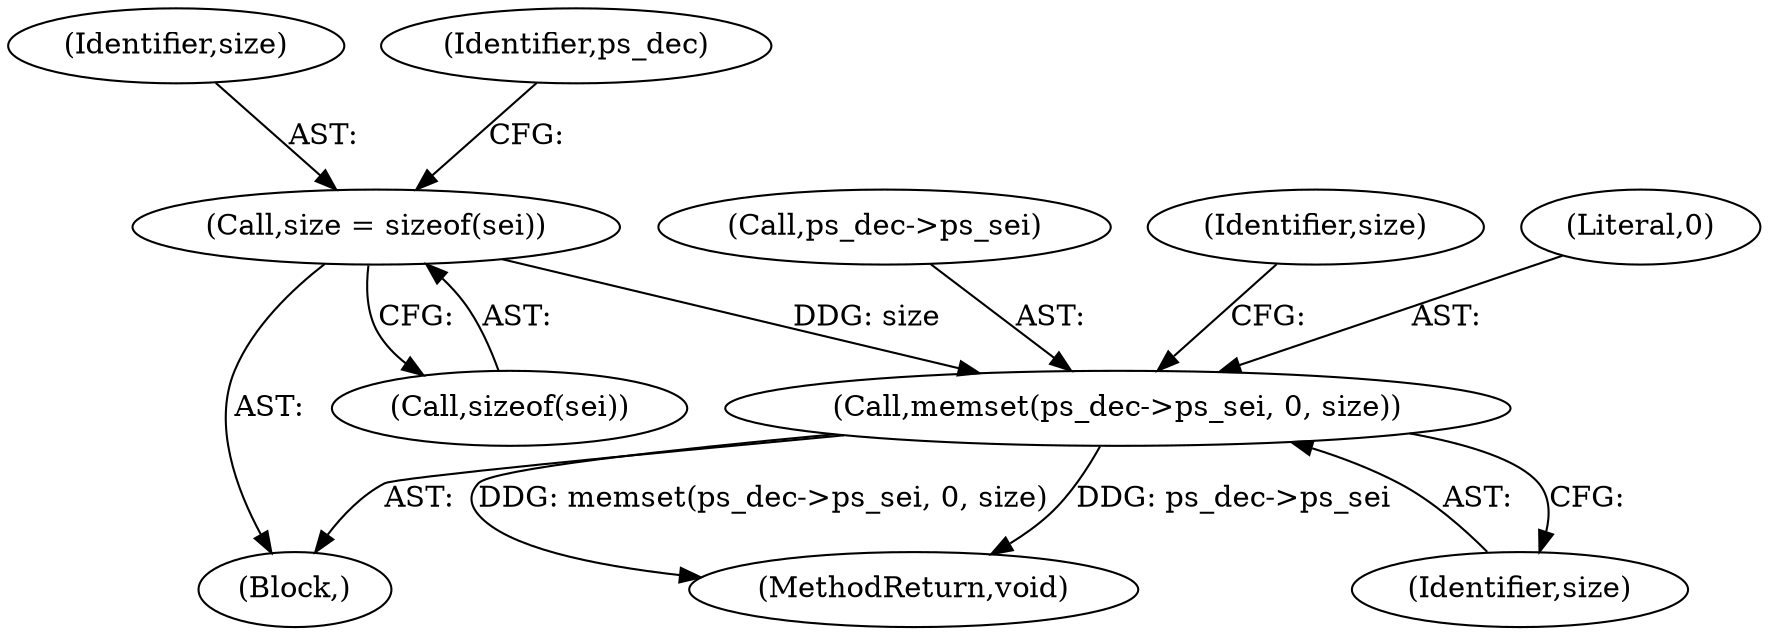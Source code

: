 digraph "0_Android_cc676ebd95247646e67907ccab150fb77a847335@API" {
"1000182" [label="(Call,memset(ps_dec->ps_sei, 0, size))"];
"1000178" [label="(Call,size = sizeof(sei))"];
"1000183" [label="(Call,ps_dec->ps_sei)"];
"1000182" [label="(Call,memset(ps_dec->ps_sei, 0, size))"];
"1000178" [label="(Call,size = sizeof(sei))"];
"1000180" [label="(Call,sizeof(sei))"];
"1000179" [label="(Identifier,size)"];
"1000187" [label="(Identifier,size)"];
"1000189" [label="(Identifier,size)"];
"1000963" [label="(MethodReturn,void)"];
"1000184" [label="(Identifier,ps_dec)"];
"1000186" [label="(Literal,0)"];
"1000121" [label="(Block,)"];
"1000182" -> "1000121"  [label="AST: "];
"1000182" -> "1000187"  [label="CFG: "];
"1000183" -> "1000182"  [label="AST: "];
"1000186" -> "1000182"  [label="AST: "];
"1000187" -> "1000182"  [label="AST: "];
"1000189" -> "1000182"  [label="CFG: "];
"1000182" -> "1000963"  [label="DDG: memset(ps_dec->ps_sei, 0, size)"];
"1000182" -> "1000963"  [label="DDG: ps_dec->ps_sei"];
"1000178" -> "1000182"  [label="DDG: size"];
"1000178" -> "1000121"  [label="AST: "];
"1000178" -> "1000180"  [label="CFG: "];
"1000179" -> "1000178"  [label="AST: "];
"1000180" -> "1000178"  [label="AST: "];
"1000184" -> "1000178"  [label="CFG: "];
}
